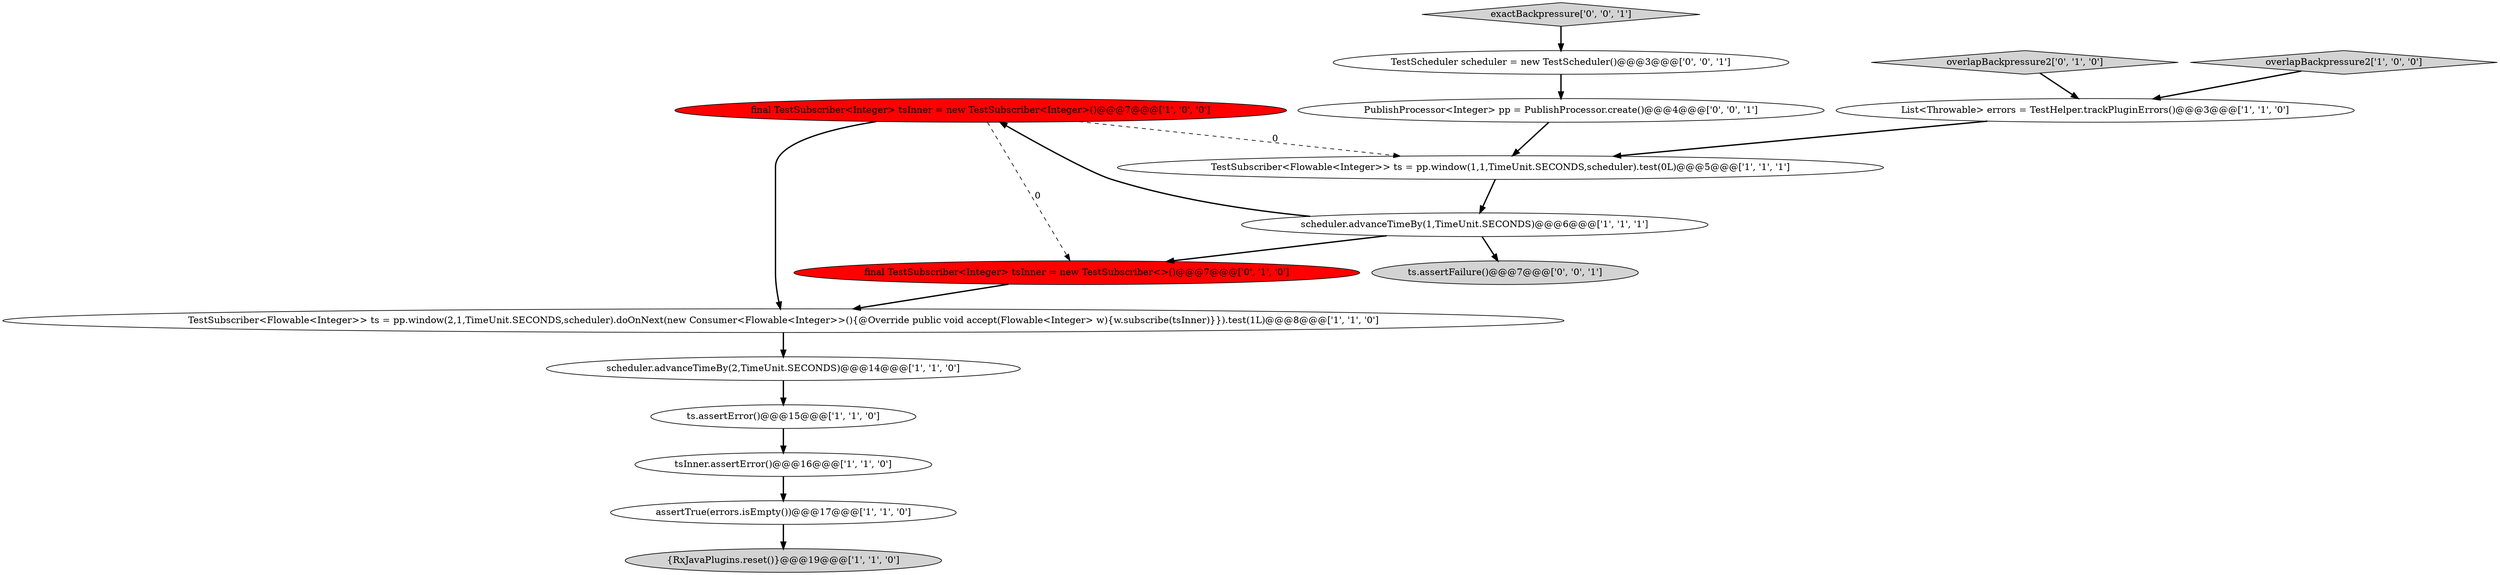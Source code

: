 digraph {
6 [style = filled, label = "final TestSubscriber<Integer> tsInner = new TestSubscriber<Integer>()@@@7@@@['1', '0', '0']", fillcolor = red, shape = ellipse image = "AAA1AAABBB1BBB"];
7 [style = filled, label = "scheduler.advanceTimeBy(1,TimeUnit.SECONDS)@@@6@@@['1', '1', '1']", fillcolor = white, shape = ellipse image = "AAA0AAABBB1BBB"];
16 [style = filled, label = "ts.assertFailure()@@@7@@@['0', '0', '1']", fillcolor = lightgray, shape = ellipse image = "AAA0AAABBB3BBB"];
9 [style = filled, label = "TestSubscriber<Flowable<Integer>> ts = pp.window(1,1,TimeUnit.SECONDS,scheduler).test(0L)@@@5@@@['1', '1', '1']", fillcolor = white, shape = ellipse image = "AAA0AAABBB1BBB"];
1 [style = filled, label = "overlapBackpressure2['1', '0', '0']", fillcolor = lightgray, shape = diamond image = "AAA0AAABBB1BBB"];
3 [style = filled, label = "scheduler.advanceTimeBy(2,TimeUnit.SECONDS)@@@14@@@['1', '1', '0']", fillcolor = white, shape = ellipse image = "AAA0AAABBB1BBB"];
4 [style = filled, label = "ts.assertError()@@@15@@@['1', '1', '0']", fillcolor = white, shape = ellipse image = "AAA0AAABBB1BBB"];
8 [style = filled, label = "TestSubscriber<Flowable<Integer>> ts = pp.window(2,1,TimeUnit.SECONDS,scheduler).doOnNext(new Consumer<Flowable<Integer>>(){@Override public void accept(Flowable<Integer> w){w.subscribe(tsInner)}}).test(1L)@@@8@@@['1', '1', '0']", fillcolor = white, shape = ellipse image = "AAA0AAABBB1BBB"];
10 [style = filled, label = "tsInner.assertError()@@@16@@@['1', '1', '0']", fillcolor = white, shape = ellipse image = "AAA0AAABBB1BBB"];
11 [style = filled, label = "overlapBackpressure2['0', '1', '0']", fillcolor = lightgray, shape = diamond image = "AAA0AAABBB2BBB"];
12 [style = filled, label = "final TestSubscriber<Integer> tsInner = new TestSubscriber<>()@@@7@@@['0', '1', '0']", fillcolor = red, shape = ellipse image = "AAA1AAABBB2BBB"];
13 [style = filled, label = "exactBackpressure['0', '0', '1']", fillcolor = lightgray, shape = diamond image = "AAA0AAABBB3BBB"];
15 [style = filled, label = "PublishProcessor<Integer> pp = PublishProcessor.create()@@@4@@@['0', '0', '1']", fillcolor = white, shape = ellipse image = "AAA0AAABBB3BBB"];
0 [style = filled, label = "{RxJavaPlugins.reset()}@@@19@@@['1', '1', '0']", fillcolor = lightgray, shape = ellipse image = "AAA0AAABBB1BBB"];
14 [style = filled, label = "TestScheduler scheduler = new TestScheduler()@@@3@@@['0', '0', '1']", fillcolor = white, shape = ellipse image = "AAA0AAABBB3BBB"];
5 [style = filled, label = "assertTrue(errors.isEmpty())@@@17@@@['1', '1', '0']", fillcolor = white, shape = ellipse image = "AAA0AAABBB1BBB"];
2 [style = filled, label = "List<Throwable> errors = TestHelper.trackPluginErrors()@@@3@@@['1', '1', '0']", fillcolor = white, shape = ellipse image = "AAA0AAABBB1BBB"];
4->10 [style = bold, label=""];
7->16 [style = bold, label=""];
14->15 [style = bold, label=""];
1->2 [style = bold, label=""];
7->6 [style = bold, label=""];
2->9 [style = bold, label=""];
10->5 [style = bold, label=""];
6->9 [style = dashed, label="0"];
5->0 [style = bold, label=""];
9->7 [style = bold, label=""];
7->12 [style = bold, label=""];
3->4 [style = bold, label=""];
12->8 [style = bold, label=""];
15->9 [style = bold, label=""];
11->2 [style = bold, label=""];
13->14 [style = bold, label=""];
6->8 [style = bold, label=""];
8->3 [style = bold, label=""];
6->12 [style = dashed, label="0"];
}
